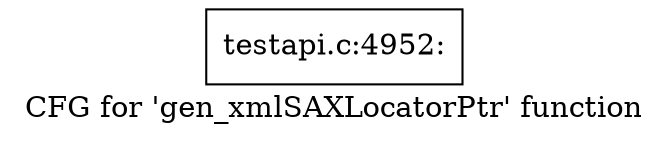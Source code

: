 digraph "CFG for 'gen_xmlSAXLocatorPtr' function" {
	label="CFG for 'gen_xmlSAXLocatorPtr' function";

	Node0x42f3950 [shape=record,label="{testapi.c:4952:}"];
}
